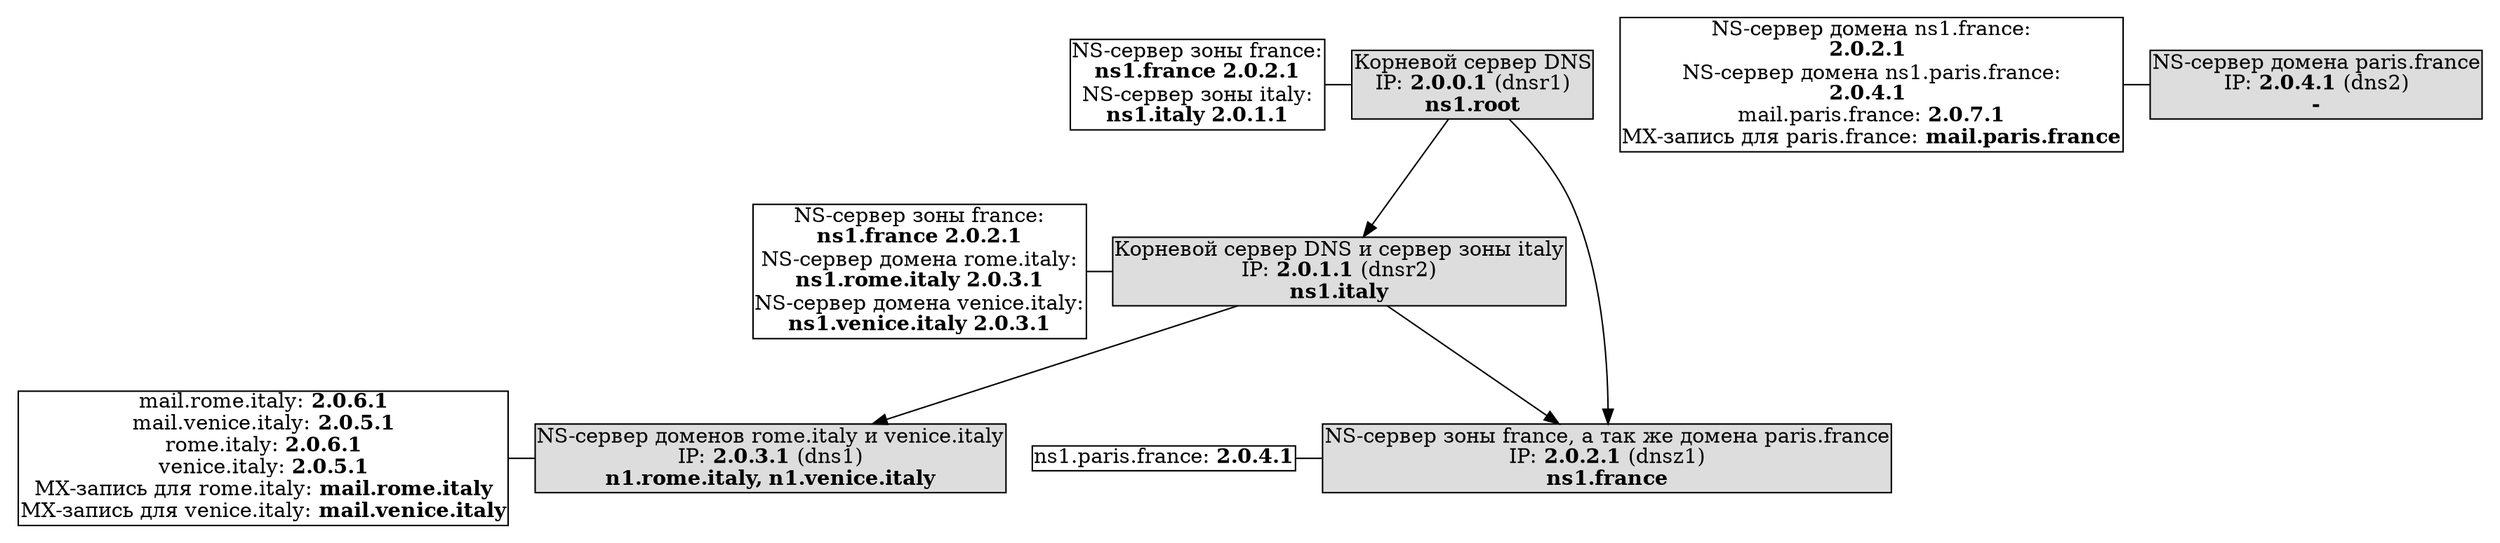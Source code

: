digraph G {
        margin=0;
        node [margin=0];
        
subgraph cluster_0 {
color=none;
rank=same;
_2_0_3_1 [shape="none", label=<
<TABLE BGCOLOR="#DDDDDD" CELLPADDING="0" CELLSPACING="0" CELLBORDER="0">
<TR><TD>NS-сервер доменов rome.italy и venice.italy</TD></TR>
<TR><TD>IP: <B>2.0.3.1</B> (dns1)</TD></TR>
<TR><TD><B>n1.rome.italy, n1.venice.italy</B></TD></TR>
</TABLE>>];
_2_0_3_1_records [shape="none", label=<
<TABLE BGCOLOR="#FFFFFF" CELLPADDING="0" CELLSPACING="0" CELLBORDER="0">
<TR><TD>mail.rome.italy: <B>2.0.6.1</B></TD></TR>
<TR><TD>mail.venice.italy: <B>2.0.5.1</B></TD></TR>
<TR><TD>rome.italy: <B>2.0.6.1</B></TD></TR>
<TR><TD>venice.italy: <B>2.0.5.1</B></TD></TR>
<TR><TD>MX-запись для rome.italy: <B>mail.rome.italy</B></TD></TR>
<TR><TD>MX-запись для venice.italy: <B>mail.venice.italy</B></TD></TR>
</TABLE>>];
_2_0_3_1 -> _2_0_3_1_records [constraint=False, dir=none];
}
subgraph cluster_1 {
color=none;
rank=same;
_2_0_1_1 [shape="none", label=<
<TABLE BGCOLOR="#DDDDDD" CELLPADDING="0" CELLSPACING="0" CELLBORDER="0">
<TR><TD>Корневой сервер DNS и сервер зоны italy</TD></TR>
<TR><TD>IP: <B>2.0.1.1</B> (dnsr2)</TD></TR>
<TR><TD><B>ns1.italy</B></TD></TR>
</TABLE>>];
_2_0_1_1_records [shape="none", label=<
<TABLE BGCOLOR="#FFFFFF" CELLPADDING="0" CELLSPACING="0" CELLBORDER="0">
<TR><TD>NS-сервер зоны france:</TD></TR><TR><TD><B>ns1.france 2.0.2.1</B></TD></TR>
<TR><TD>NS-сервер домена rome.italy:</TD></TR><TR><TD><B>ns1.rome.italy 2.0.3.1</B></TD></TR>
<TR><TD>NS-сервер домена venice.italy:</TD></TR><TR><TD><B>ns1.venice.italy 2.0.3.1</B></TD></TR>
</TABLE>>];
_2_0_1_1 -> _2_0_1_1_records [constraint=False, dir=none];
}
subgraph cluster_2 {
color=none;
rank=same;
_2_0_0_1 [shape="none", label=<
<TABLE BGCOLOR="#DDDDDD" CELLPADDING="0" CELLSPACING="0" CELLBORDER="0">
<TR><TD>Корневой сервер DNS</TD></TR>
<TR><TD>IP: <B>2.0.0.1</B> (dnsr1)</TD></TR>
<TR><TD><B>ns1.root</B></TD></TR>
</TABLE>>];
_2_0_0_1_records [shape="none", label=<
<TABLE BGCOLOR="#FFFFFF" CELLPADDING="0" CELLSPACING="0" CELLBORDER="0">
<TR><TD>NS-сервер зоны france:</TD></TR><TR><TD><B>ns1.france 2.0.2.1</B></TD></TR>
<TR><TD>NS-сервер зоны italy:</TD></TR><TR><TD><B>ns1.italy 2.0.1.1</B></TD></TR>
</TABLE>>];
_2_0_0_1 -> _2_0_0_1_records [constraint=False, dir=none];
}
subgraph cluster_3 {
color=none;
rank=same;
_2_0_4_1 [shape="none", label=<
<TABLE BGCOLOR="#DDDDDD" CELLPADDING="0" CELLSPACING="0" CELLBORDER="0">
<TR><TD>NS-сервер домена paris.france</TD></TR>
<TR><TD>IP: <B>2.0.4.1</B> (dns2)</TD></TR>
<TR><TD><B>-</B></TD></TR>
</TABLE>>];
_2_0_4_1_records [shape="none", label=<
<TABLE BGCOLOR="#FFFFFF" CELLPADDING="0" CELLSPACING="0" CELLBORDER="0">
<TR><TD>NS-сервер домена ns1.france:</TD></TR><TR><TD><B>2.0.2.1 </B></TD></TR>
<TR><TD>NS-сервер домена ns1.paris.france:</TD></TR><TR><TD><B>2.0.4.1 </B></TD></TR>
<TR><TD>mail.paris.france: <B>2.0.7.1</B></TD></TR>
<TR><TD>MX-запись для paris.france: <B>mail.paris.france</B></TD></TR>
</TABLE>>];
_2_0_4_1 -> _2_0_4_1_records [constraint=False, dir=none];
}
subgraph cluster_4 {
color=none;
rank=same;
_2_0_2_1 [shape="none", label=<
<TABLE BGCOLOR="#DDDDDD" CELLPADDING="0" CELLSPACING="0" CELLBORDER="0">
<TR><TD>NS-сервер зоны france, а так же домена paris.france</TD></TR>
<TR><TD>IP: <B>2.0.2.1</B> (dnsz1)</TD></TR>
<TR><TD><B>ns1.france</B></TD></TR>
</TABLE>>];
_2_0_2_1_records [shape="none", label=<
<TABLE BGCOLOR="#FFFFFF" CELLPADDING="0" CELLSPACING="0" CELLBORDER="0">
<TR><TD>ns1.paris.france: <B>2.0.4.1</B></TD></TR>
</TABLE>>];
_2_0_2_1 -> _2_0_2_1_records [constraint=False, dir=none];
}
_2_0_0_1 -> _2_0_1_1;
_2_0_0_1 -> _2_0_2_1;
_2_0_1_1 -> _2_0_3_1;
_2_0_1_1 -> _2_0_2_1;
}

